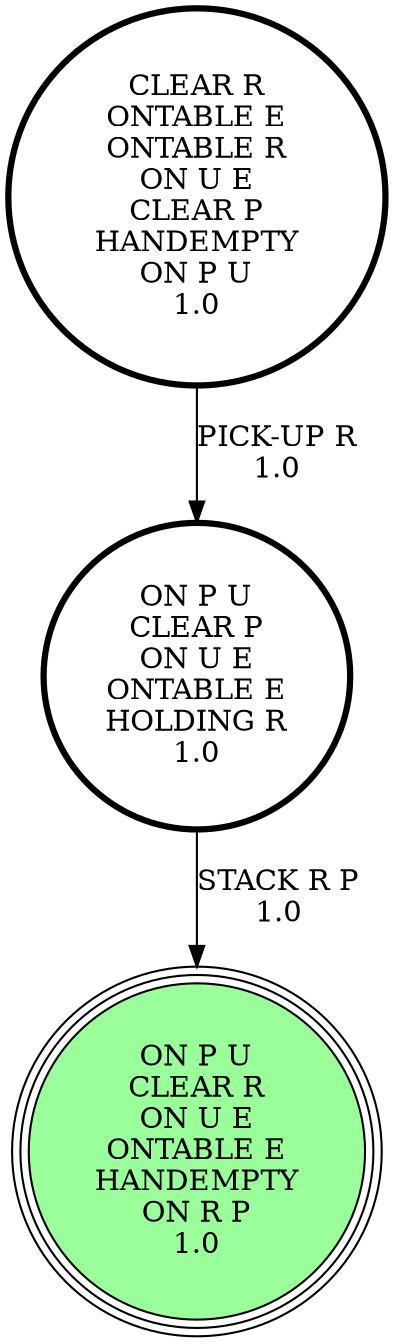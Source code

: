 digraph {
"CLEAR R\nONTABLE E\nONTABLE R\nON U E\nCLEAR P\nHANDEMPTY\nON P U\n1.0\n" -> "ON P U\nCLEAR P\nON U E\nONTABLE E\nHOLDING R\n1.0\n"[label="PICK-UP R\n1.0\n"];
"ON P U\nCLEAR P\nON U E\nONTABLE E\nHOLDING R\n1.0\n" -> "ON P U\nCLEAR R\nON U E\nONTABLE E\nHANDEMPTY\nON R P\n1.0\n"[label="STACK R P\n1.0\n"];
"ON P U\nCLEAR R\nON U E\nONTABLE E\nHANDEMPTY\nON R P\n1.0\n" [shape=circle, style=filled, fillcolor=palegreen1, peripheries=3];
"ON P U\nCLEAR R\nON U E\nONTABLE E\nHANDEMPTY\nON R P\n1.0\n" [shape=circle, style=filled, fillcolor=palegreen1, peripheries=3];
"CLEAR R\nONTABLE E\nONTABLE R\nON U E\nCLEAR P\nHANDEMPTY\nON P U\n1.0\n" [shape=circle, penwidth=3];
"ON P U\nCLEAR P\nON U E\nONTABLE E\nHOLDING R\n1.0\n" [shape=circle, penwidth=3];
}
